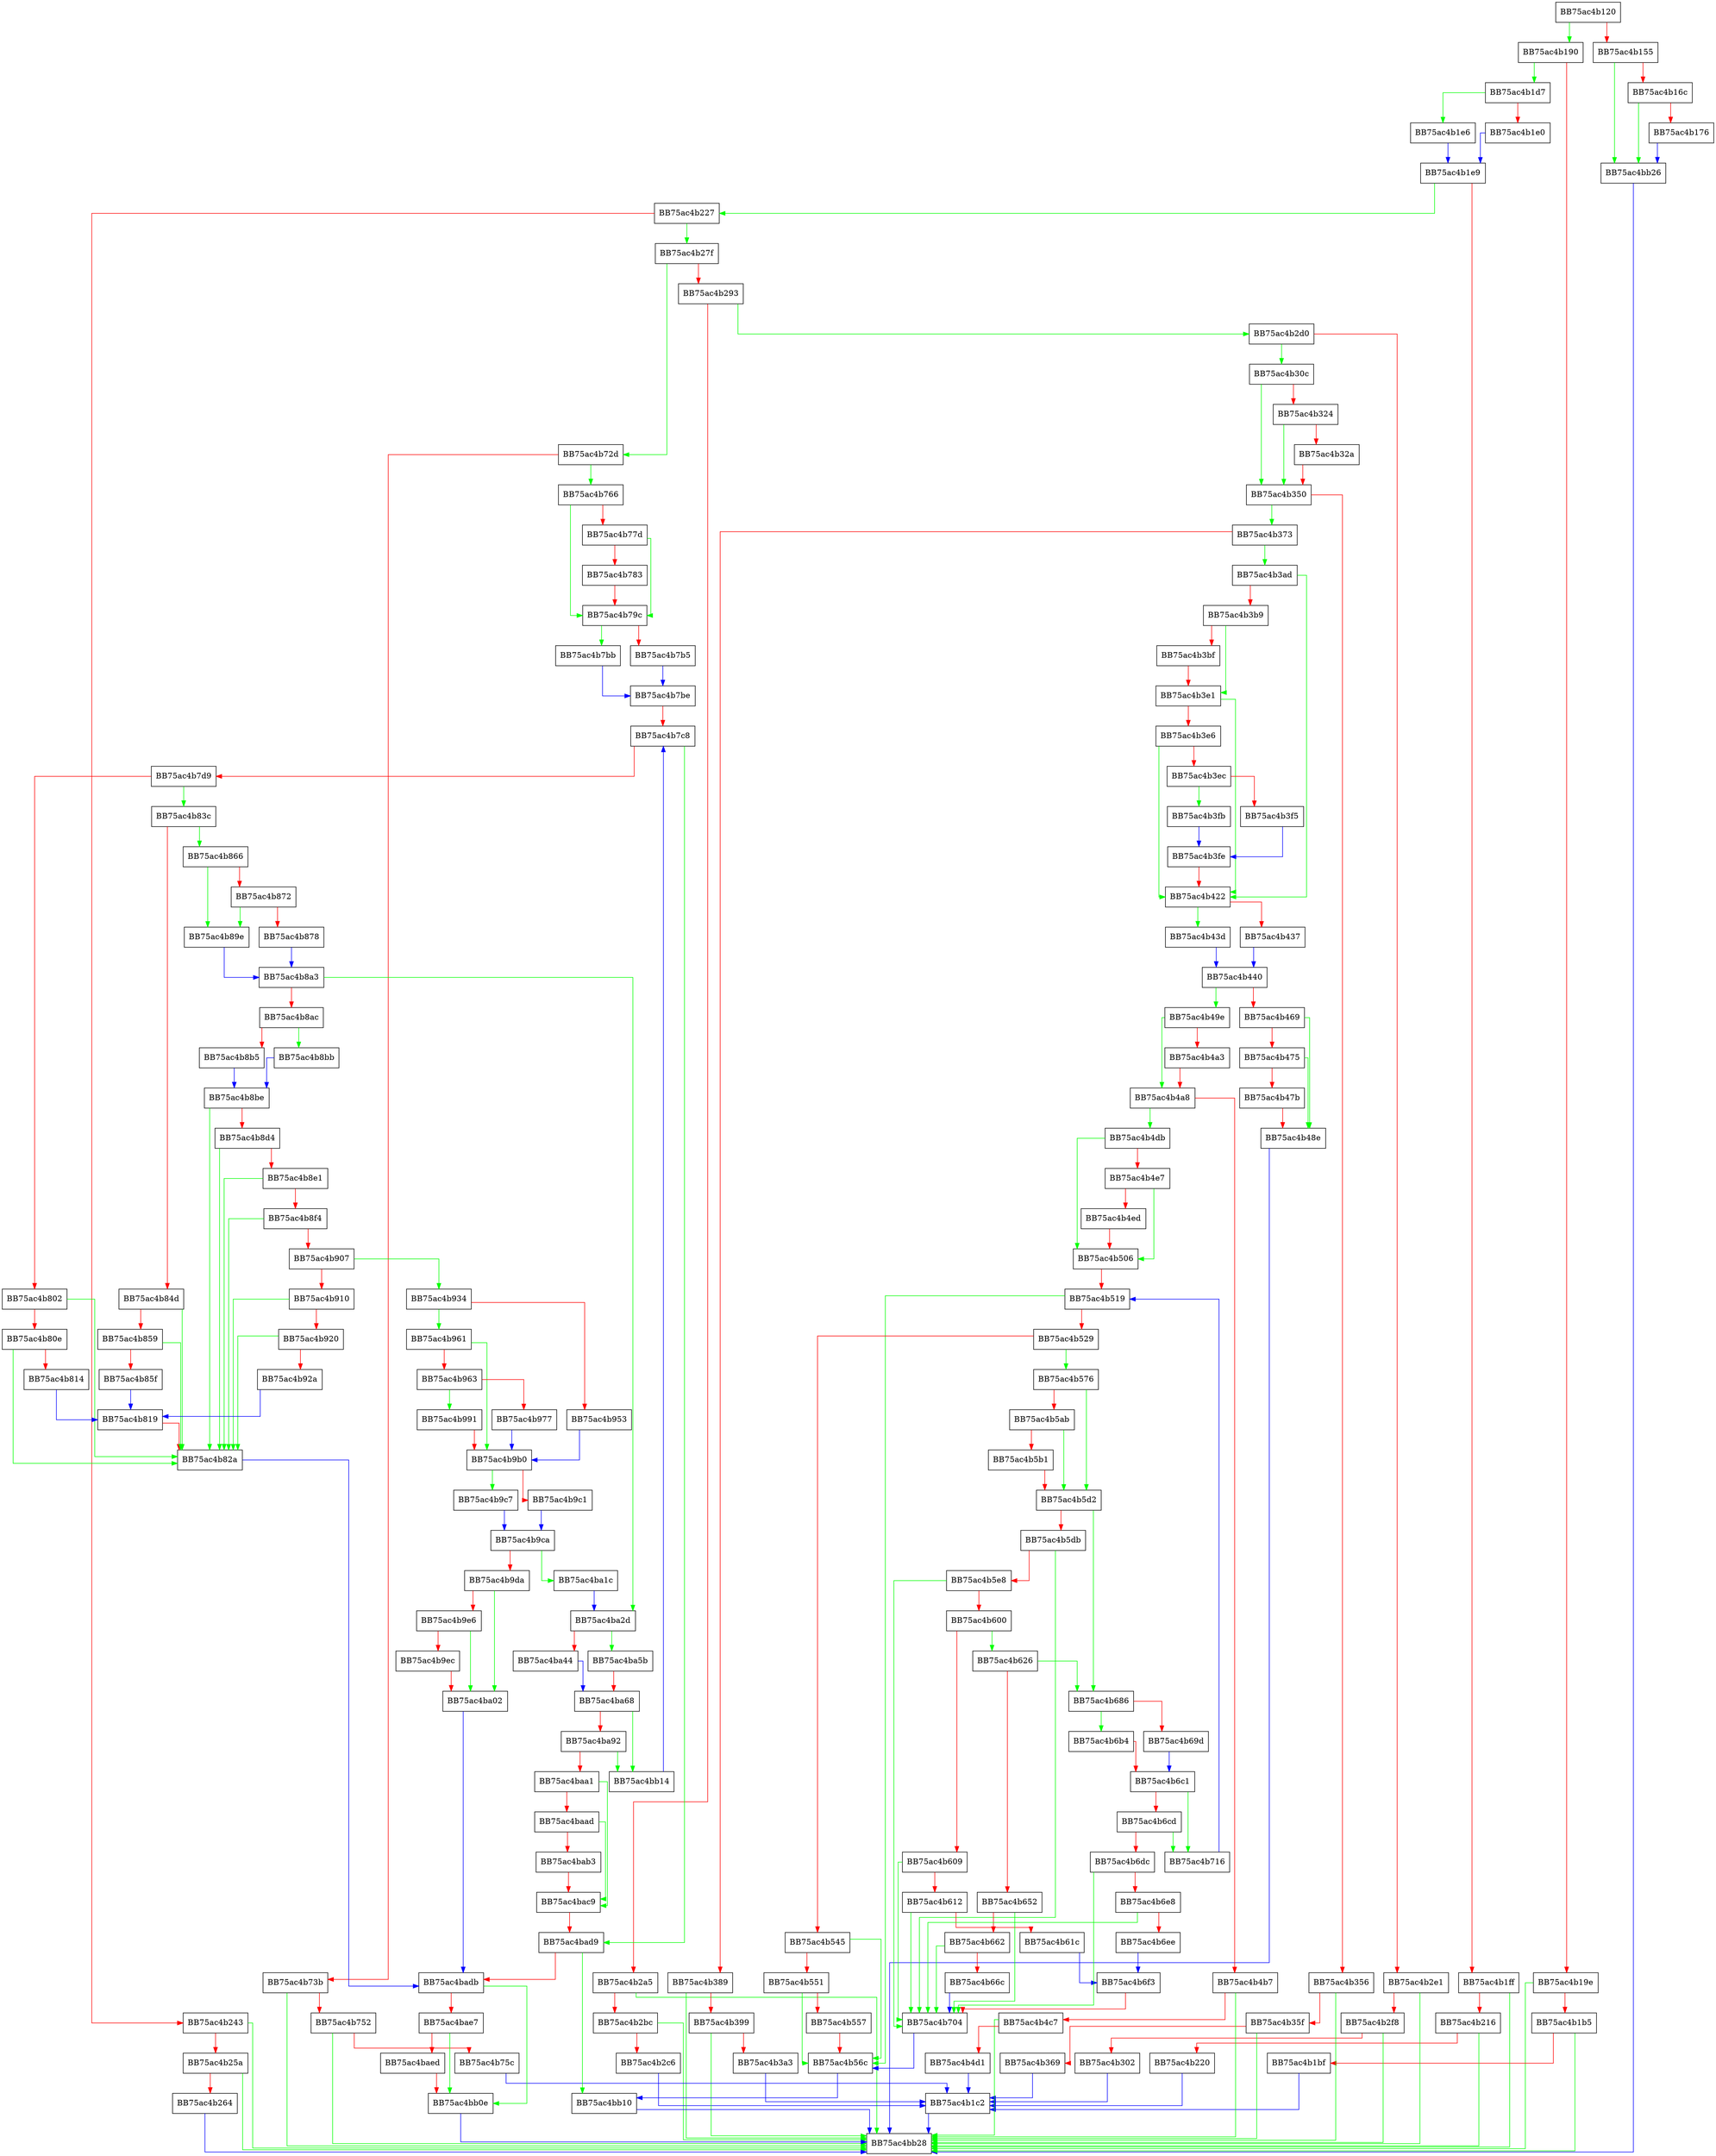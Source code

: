 digraph ProcessBmapHeader {
  node [shape="box"];
  graph [splines=ortho];
  BB75ac4b120 -> BB75ac4b190 [color="green"];
  BB75ac4b120 -> BB75ac4b155 [color="red"];
  BB75ac4b155 -> BB75ac4bb26 [color="green"];
  BB75ac4b155 -> BB75ac4b16c [color="red"];
  BB75ac4b16c -> BB75ac4bb26 [color="green"];
  BB75ac4b16c -> BB75ac4b176 [color="red"];
  BB75ac4b176 -> BB75ac4bb26 [color="blue"];
  BB75ac4b190 -> BB75ac4b1d7 [color="green"];
  BB75ac4b190 -> BB75ac4b19e [color="red"];
  BB75ac4b19e -> BB75ac4bb28 [color="green"];
  BB75ac4b19e -> BB75ac4b1b5 [color="red"];
  BB75ac4b1b5 -> BB75ac4bb28 [color="green"];
  BB75ac4b1b5 -> BB75ac4b1bf [color="red"];
  BB75ac4b1bf -> BB75ac4b1c2 [color="blue"];
  BB75ac4b1c2 -> BB75ac4bb28 [color="blue"];
  BB75ac4b1d7 -> BB75ac4b1e6 [color="green"];
  BB75ac4b1d7 -> BB75ac4b1e0 [color="red"];
  BB75ac4b1e0 -> BB75ac4b1e9 [color="blue"];
  BB75ac4b1e6 -> BB75ac4b1e9 [color="blue"];
  BB75ac4b1e9 -> BB75ac4b227 [color="green"];
  BB75ac4b1e9 -> BB75ac4b1ff [color="red"];
  BB75ac4b1ff -> BB75ac4bb28 [color="green"];
  BB75ac4b1ff -> BB75ac4b216 [color="red"];
  BB75ac4b216 -> BB75ac4bb28 [color="green"];
  BB75ac4b216 -> BB75ac4b220 [color="red"];
  BB75ac4b220 -> BB75ac4b1c2 [color="blue"];
  BB75ac4b227 -> BB75ac4b27f [color="green"];
  BB75ac4b227 -> BB75ac4b243 [color="red"];
  BB75ac4b243 -> BB75ac4bb28 [color="green"];
  BB75ac4b243 -> BB75ac4b25a [color="red"];
  BB75ac4b25a -> BB75ac4bb28 [color="green"];
  BB75ac4b25a -> BB75ac4b264 [color="red"];
  BB75ac4b264 -> BB75ac4bb28 [color="blue"];
  BB75ac4b27f -> BB75ac4b72d [color="green"];
  BB75ac4b27f -> BB75ac4b293 [color="red"];
  BB75ac4b293 -> BB75ac4b2d0 [color="green"];
  BB75ac4b293 -> BB75ac4b2a5 [color="red"];
  BB75ac4b2a5 -> BB75ac4bb28 [color="green"];
  BB75ac4b2a5 -> BB75ac4b2bc [color="red"];
  BB75ac4b2bc -> BB75ac4bb28 [color="green"];
  BB75ac4b2bc -> BB75ac4b2c6 [color="red"];
  BB75ac4b2c6 -> BB75ac4b1c2 [color="blue"];
  BB75ac4b2d0 -> BB75ac4b30c [color="green"];
  BB75ac4b2d0 -> BB75ac4b2e1 [color="red"];
  BB75ac4b2e1 -> BB75ac4bb28 [color="green"];
  BB75ac4b2e1 -> BB75ac4b2f8 [color="red"];
  BB75ac4b2f8 -> BB75ac4bb28 [color="green"];
  BB75ac4b2f8 -> BB75ac4b302 [color="red"];
  BB75ac4b302 -> BB75ac4b1c2 [color="blue"];
  BB75ac4b30c -> BB75ac4b350 [color="green"];
  BB75ac4b30c -> BB75ac4b324 [color="red"];
  BB75ac4b324 -> BB75ac4b350 [color="green"];
  BB75ac4b324 -> BB75ac4b32a [color="red"];
  BB75ac4b32a -> BB75ac4b350 [color="red"];
  BB75ac4b350 -> BB75ac4b373 [color="green"];
  BB75ac4b350 -> BB75ac4b356 [color="red"];
  BB75ac4b356 -> BB75ac4bb28 [color="green"];
  BB75ac4b356 -> BB75ac4b35f [color="red"];
  BB75ac4b35f -> BB75ac4bb28 [color="green"];
  BB75ac4b35f -> BB75ac4b369 [color="red"];
  BB75ac4b369 -> BB75ac4b1c2 [color="blue"];
  BB75ac4b373 -> BB75ac4b3ad [color="green"];
  BB75ac4b373 -> BB75ac4b389 [color="red"];
  BB75ac4b389 -> BB75ac4bb28 [color="green"];
  BB75ac4b389 -> BB75ac4b399 [color="red"];
  BB75ac4b399 -> BB75ac4bb28 [color="green"];
  BB75ac4b399 -> BB75ac4b3a3 [color="red"];
  BB75ac4b3a3 -> BB75ac4b1c2 [color="blue"];
  BB75ac4b3ad -> BB75ac4b422 [color="green"];
  BB75ac4b3ad -> BB75ac4b3b9 [color="red"];
  BB75ac4b3b9 -> BB75ac4b3e1 [color="green"];
  BB75ac4b3b9 -> BB75ac4b3bf [color="red"];
  BB75ac4b3bf -> BB75ac4b3e1 [color="red"];
  BB75ac4b3e1 -> BB75ac4b422 [color="green"];
  BB75ac4b3e1 -> BB75ac4b3e6 [color="red"];
  BB75ac4b3e6 -> BB75ac4b422 [color="green"];
  BB75ac4b3e6 -> BB75ac4b3ec [color="red"];
  BB75ac4b3ec -> BB75ac4b3fb [color="green"];
  BB75ac4b3ec -> BB75ac4b3f5 [color="red"];
  BB75ac4b3f5 -> BB75ac4b3fe [color="blue"];
  BB75ac4b3fb -> BB75ac4b3fe [color="blue"];
  BB75ac4b3fe -> BB75ac4b422 [color="red"];
  BB75ac4b422 -> BB75ac4b43d [color="green"];
  BB75ac4b422 -> BB75ac4b437 [color="red"];
  BB75ac4b437 -> BB75ac4b440 [color="blue"];
  BB75ac4b43d -> BB75ac4b440 [color="blue"];
  BB75ac4b440 -> BB75ac4b49e [color="green"];
  BB75ac4b440 -> BB75ac4b469 [color="red"];
  BB75ac4b469 -> BB75ac4b48e [color="green"];
  BB75ac4b469 -> BB75ac4b475 [color="red"];
  BB75ac4b475 -> BB75ac4b48e [color="green"];
  BB75ac4b475 -> BB75ac4b47b [color="red"];
  BB75ac4b47b -> BB75ac4b48e [color="red"];
  BB75ac4b48e -> BB75ac4bb28 [color="blue"];
  BB75ac4b49e -> BB75ac4b4a8 [color="green"];
  BB75ac4b49e -> BB75ac4b4a3 [color="red"];
  BB75ac4b4a3 -> BB75ac4b4a8 [color="red"];
  BB75ac4b4a8 -> BB75ac4b4db [color="green"];
  BB75ac4b4a8 -> BB75ac4b4b7 [color="red"];
  BB75ac4b4b7 -> BB75ac4bb28 [color="green"];
  BB75ac4b4b7 -> BB75ac4b4c7 [color="red"];
  BB75ac4b4c7 -> BB75ac4bb28 [color="green"];
  BB75ac4b4c7 -> BB75ac4b4d1 [color="red"];
  BB75ac4b4d1 -> BB75ac4b1c2 [color="blue"];
  BB75ac4b4db -> BB75ac4b506 [color="green"];
  BB75ac4b4db -> BB75ac4b4e7 [color="red"];
  BB75ac4b4e7 -> BB75ac4b506 [color="green"];
  BB75ac4b4e7 -> BB75ac4b4ed [color="red"];
  BB75ac4b4ed -> BB75ac4b506 [color="red"];
  BB75ac4b506 -> BB75ac4b519 [color="red"];
  BB75ac4b519 -> BB75ac4b56c [color="green"];
  BB75ac4b519 -> BB75ac4b529 [color="red"];
  BB75ac4b529 -> BB75ac4b576 [color="green"];
  BB75ac4b529 -> BB75ac4b545 [color="red"];
  BB75ac4b545 -> BB75ac4b56c [color="green"];
  BB75ac4b545 -> BB75ac4b551 [color="red"];
  BB75ac4b551 -> BB75ac4b56c [color="green"];
  BB75ac4b551 -> BB75ac4b557 [color="red"];
  BB75ac4b557 -> BB75ac4b56c [color="red"];
  BB75ac4b56c -> BB75ac4bb10 [color="blue"];
  BB75ac4b576 -> BB75ac4b5d2 [color="green"];
  BB75ac4b576 -> BB75ac4b5ab [color="red"];
  BB75ac4b5ab -> BB75ac4b5d2 [color="green"];
  BB75ac4b5ab -> BB75ac4b5b1 [color="red"];
  BB75ac4b5b1 -> BB75ac4b5d2 [color="red"];
  BB75ac4b5d2 -> BB75ac4b686 [color="green"];
  BB75ac4b5d2 -> BB75ac4b5db [color="red"];
  BB75ac4b5db -> BB75ac4b704 [color="green"];
  BB75ac4b5db -> BB75ac4b5e8 [color="red"];
  BB75ac4b5e8 -> BB75ac4b704 [color="green"];
  BB75ac4b5e8 -> BB75ac4b600 [color="red"];
  BB75ac4b600 -> BB75ac4b626 [color="green"];
  BB75ac4b600 -> BB75ac4b609 [color="red"];
  BB75ac4b609 -> BB75ac4b704 [color="green"];
  BB75ac4b609 -> BB75ac4b612 [color="red"];
  BB75ac4b612 -> BB75ac4b704 [color="green"];
  BB75ac4b612 -> BB75ac4b61c [color="red"];
  BB75ac4b61c -> BB75ac4b6f3 [color="blue"];
  BB75ac4b626 -> BB75ac4b686 [color="green"];
  BB75ac4b626 -> BB75ac4b652 [color="red"];
  BB75ac4b652 -> BB75ac4b704 [color="green"];
  BB75ac4b652 -> BB75ac4b662 [color="red"];
  BB75ac4b662 -> BB75ac4b704 [color="green"];
  BB75ac4b662 -> BB75ac4b66c [color="red"];
  BB75ac4b66c -> BB75ac4b704 [color="blue"];
  BB75ac4b686 -> BB75ac4b6b4 [color="green"];
  BB75ac4b686 -> BB75ac4b69d [color="red"];
  BB75ac4b69d -> BB75ac4b6c1 [color="blue"];
  BB75ac4b6b4 -> BB75ac4b6c1 [color="red"];
  BB75ac4b6c1 -> BB75ac4b716 [color="green"];
  BB75ac4b6c1 -> BB75ac4b6cd [color="red"];
  BB75ac4b6cd -> BB75ac4b716 [color="green"];
  BB75ac4b6cd -> BB75ac4b6dc [color="red"];
  BB75ac4b6dc -> BB75ac4b704 [color="green"];
  BB75ac4b6dc -> BB75ac4b6e8 [color="red"];
  BB75ac4b6e8 -> BB75ac4b704 [color="green"];
  BB75ac4b6e8 -> BB75ac4b6ee [color="red"];
  BB75ac4b6ee -> BB75ac4b6f3 [color="blue"];
  BB75ac4b6f3 -> BB75ac4b704 [color="red"];
  BB75ac4b704 -> BB75ac4b56c [color="blue"];
  BB75ac4b716 -> BB75ac4b519 [color="blue"];
  BB75ac4b72d -> BB75ac4b766 [color="green"];
  BB75ac4b72d -> BB75ac4b73b [color="red"];
  BB75ac4b73b -> BB75ac4bb28 [color="green"];
  BB75ac4b73b -> BB75ac4b752 [color="red"];
  BB75ac4b752 -> BB75ac4bb28 [color="green"];
  BB75ac4b752 -> BB75ac4b75c [color="red"];
  BB75ac4b75c -> BB75ac4b1c2 [color="blue"];
  BB75ac4b766 -> BB75ac4b79c [color="green"];
  BB75ac4b766 -> BB75ac4b77d [color="red"];
  BB75ac4b77d -> BB75ac4b79c [color="green"];
  BB75ac4b77d -> BB75ac4b783 [color="red"];
  BB75ac4b783 -> BB75ac4b79c [color="red"];
  BB75ac4b79c -> BB75ac4b7bb [color="green"];
  BB75ac4b79c -> BB75ac4b7b5 [color="red"];
  BB75ac4b7b5 -> BB75ac4b7be [color="blue"];
  BB75ac4b7bb -> BB75ac4b7be [color="blue"];
  BB75ac4b7be -> BB75ac4b7c8 [color="red"];
  BB75ac4b7c8 -> BB75ac4bad9 [color="green"];
  BB75ac4b7c8 -> BB75ac4b7d9 [color="red"];
  BB75ac4b7d9 -> BB75ac4b83c [color="green"];
  BB75ac4b7d9 -> BB75ac4b802 [color="red"];
  BB75ac4b802 -> BB75ac4b82a [color="green"];
  BB75ac4b802 -> BB75ac4b80e [color="red"];
  BB75ac4b80e -> BB75ac4b82a [color="green"];
  BB75ac4b80e -> BB75ac4b814 [color="red"];
  BB75ac4b814 -> BB75ac4b819 [color="blue"];
  BB75ac4b819 -> BB75ac4b82a [color="red"];
  BB75ac4b82a -> BB75ac4badb [color="blue"];
  BB75ac4b83c -> BB75ac4b866 [color="green"];
  BB75ac4b83c -> BB75ac4b84d [color="red"];
  BB75ac4b84d -> BB75ac4b82a [color="green"];
  BB75ac4b84d -> BB75ac4b859 [color="red"];
  BB75ac4b859 -> BB75ac4b82a [color="green"];
  BB75ac4b859 -> BB75ac4b85f [color="red"];
  BB75ac4b85f -> BB75ac4b819 [color="blue"];
  BB75ac4b866 -> BB75ac4b89e [color="green"];
  BB75ac4b866 -> BB75ac4b872 [color="red"];
  BB75ac4b872 -> BB75ac4b89e [color="green"];
  BB75ac4b872 -> BB75ac4b878 [color="red"];
  BB75ac4b878 -> BB75ac4b8a3 [color="blue"];
  BB75ac4b89e -> BB75ac4b8a3 [color="blue"];
  BB75ac4b8a3 -> BB75ac4ba2d [color="green"];
  BB75ac4b8a3 -> BB75ac4b8ac [color="red"];
  BB75ac4b8ac -> BB75ac4b8bb [color="green"];
  BB75ac4b8ac -> BB75ac4b8b5 [color="red"];
  BB75ac4b8b5 -> BB75ac4b8be [color="blue"];
  BB75ac4b8bb -> BB75ac4b8be [color="blue"];
  BB75ac4b8be -> BB75ac4b82a [color="green"];
  BB75ac4b8be -> BB75ac4b8d4 [color="red"];
  BB75ac4b8d4 -> BB75ac4b82a [color="green"];
  BB75ac4b8d4 -> BB75ac4b8e1 [color="red"];
  BB75ac4b8e1 -> BB75ac4b82a [color="green"];
  BB75ac4b8e1 -> BB75ac4b8f4 [color="red"];
  BB75ac4b8f4 -> BB75ac4b82a [color="green"];
  BB75ac4b8f4 -> BB75ac4b907 [color="red"];
  BB75ac4b907 -> BB75ac4b934 [color="green"];
  BB75ac4b907 -> BB75ac4b910 [color="red"];
  BB75ac4b910 -> BB75ac4b82a [color="green"];
  BB75ac4b910 -> BB75ac4b920 [color="red"];
  BB75ac4b920 -> BB75ac4b82a [color="green"];
  BB75ac4b920 -> BB75ac4b92a [color="red"];
  BB75ac4b92a -> BB75ac4b819 [color="blue"];
  BB75ac4b934 -> BB75ac4b961 [color="green"];
  BB75ac4b934 -> BB75ac4b953 [color="red"];
  BB75ac4b953 -> BB75ac4b9b0 [color="blue"];
  BB75ac4b961 -> BB75ac4b9b0 [color="green"];
  BB75ac4b961 -> BB75ac4b963 [color="red"];
  BB75ac4b963 -> BB75ac4b991 [color="green"];
  BB75ac4b963 -> BB75ac4b977 [color="red"];
  BB75ac4b977 -> BB75ac4b9b0 [color="blue"];
  BB75ac4b991 -> BB75ac4b9b0 [color="red"];
  BB75ac4b9b0 -> BB75ac4b9c7 [color="green"];
  BB75ac4b9b0 -> BB75ac4b9c1 [color="red"];
  BB75ac4b9c1 -> BB75ac4b9ca [color="blue"];
  BB75ac4b9c7 -> BB75ac4b9ca [color="blue"];
  BB75ac4b9ca -> BB75ac4ba1c [color="green"];
  BB75ac4b9ca -> BB75ac4b9da [color="red"];
  BB75ac4b9da -> BB75ac4ba02 [color="green"];
  BB75ac4b9da -> BB75ac4b9e6 [color="red"];
  BB75ac4b9e6 -> BB75ac4ba02 [color="green"];
  BB75ac4b9e6 -> BB75ac4b9ec [color="red"];
  BB75ac4b9ec -> BB75ac4ba02 [color="red"];
  BB75ac4ba02 -> BB75ac4badb [color="blue"];
  BB75ac4ba1c -> BB75ac4ba2d [color="blue"];
  BB75ac4ba2d -> BB75ac4ba5b [color="green"];
  BB75ac4ba2d -> BB75ac4ba44 [color="red"];
  BB75ac4ba44 -> BB75ac4ba68 [color="blue"];
  BB75ac4ba5b -> BB75ac4ba68 [color="red"];
  BB75ac4ba68 -> BB75ac4bb14 [color="green"];
  BB75ac4ba68 -> BB75ac4ba92 [color="red"];
  BB75ac4ba92 -> BB75ac4bb14 [color="green"];
  BB75ac4ba92 -> BB75ac4baa1 [color="red"];
  BB75ac4baa1 -> BB75ac4bac9 [color="green"];
  BB75ac4baa1 -> BB75ac4baad [color="red"];
  BB75ac4baad -> BB75ac4bac9 [color="green"];
  BB75ac4baad -> BB75ac4bab3 [color="red"];
  BB75ac4bab3 -> BB75ac4bac9 [color="red"];
  BB75ac4bac9 -> BB75ac4bad9 [color="red"];
  BB75ac4bad9 -> BB75ac4bb10 [color="green"];
  BB75ac4bad9 -> BB75ac4badb [color="red"];
  BB75ac4badb -> BB75ac4bb0e [color="green"];
  BB75ac4badb -> BB75ac4bae7 [color="red"];
  BB75ac4bae7 -> BB75ac4bb0e [color="green"];
  BB75ac4bae7 -> BB75ac4baed [color="red"];
  BB75ac4baed -> BB75ac4bb0e [color="red"];
  BB75ac4bb0e -> BB75ac4bb28 [color="blue"];
  BB75ac4bb10 -> BB75ac4bb28 [color="blue"];
  BB75ac4bb14 -> BB75ac4b7c8 [color="blue"];
  BB75ac4bb26 -> BB75ac4bb28 [color="blue"];
}